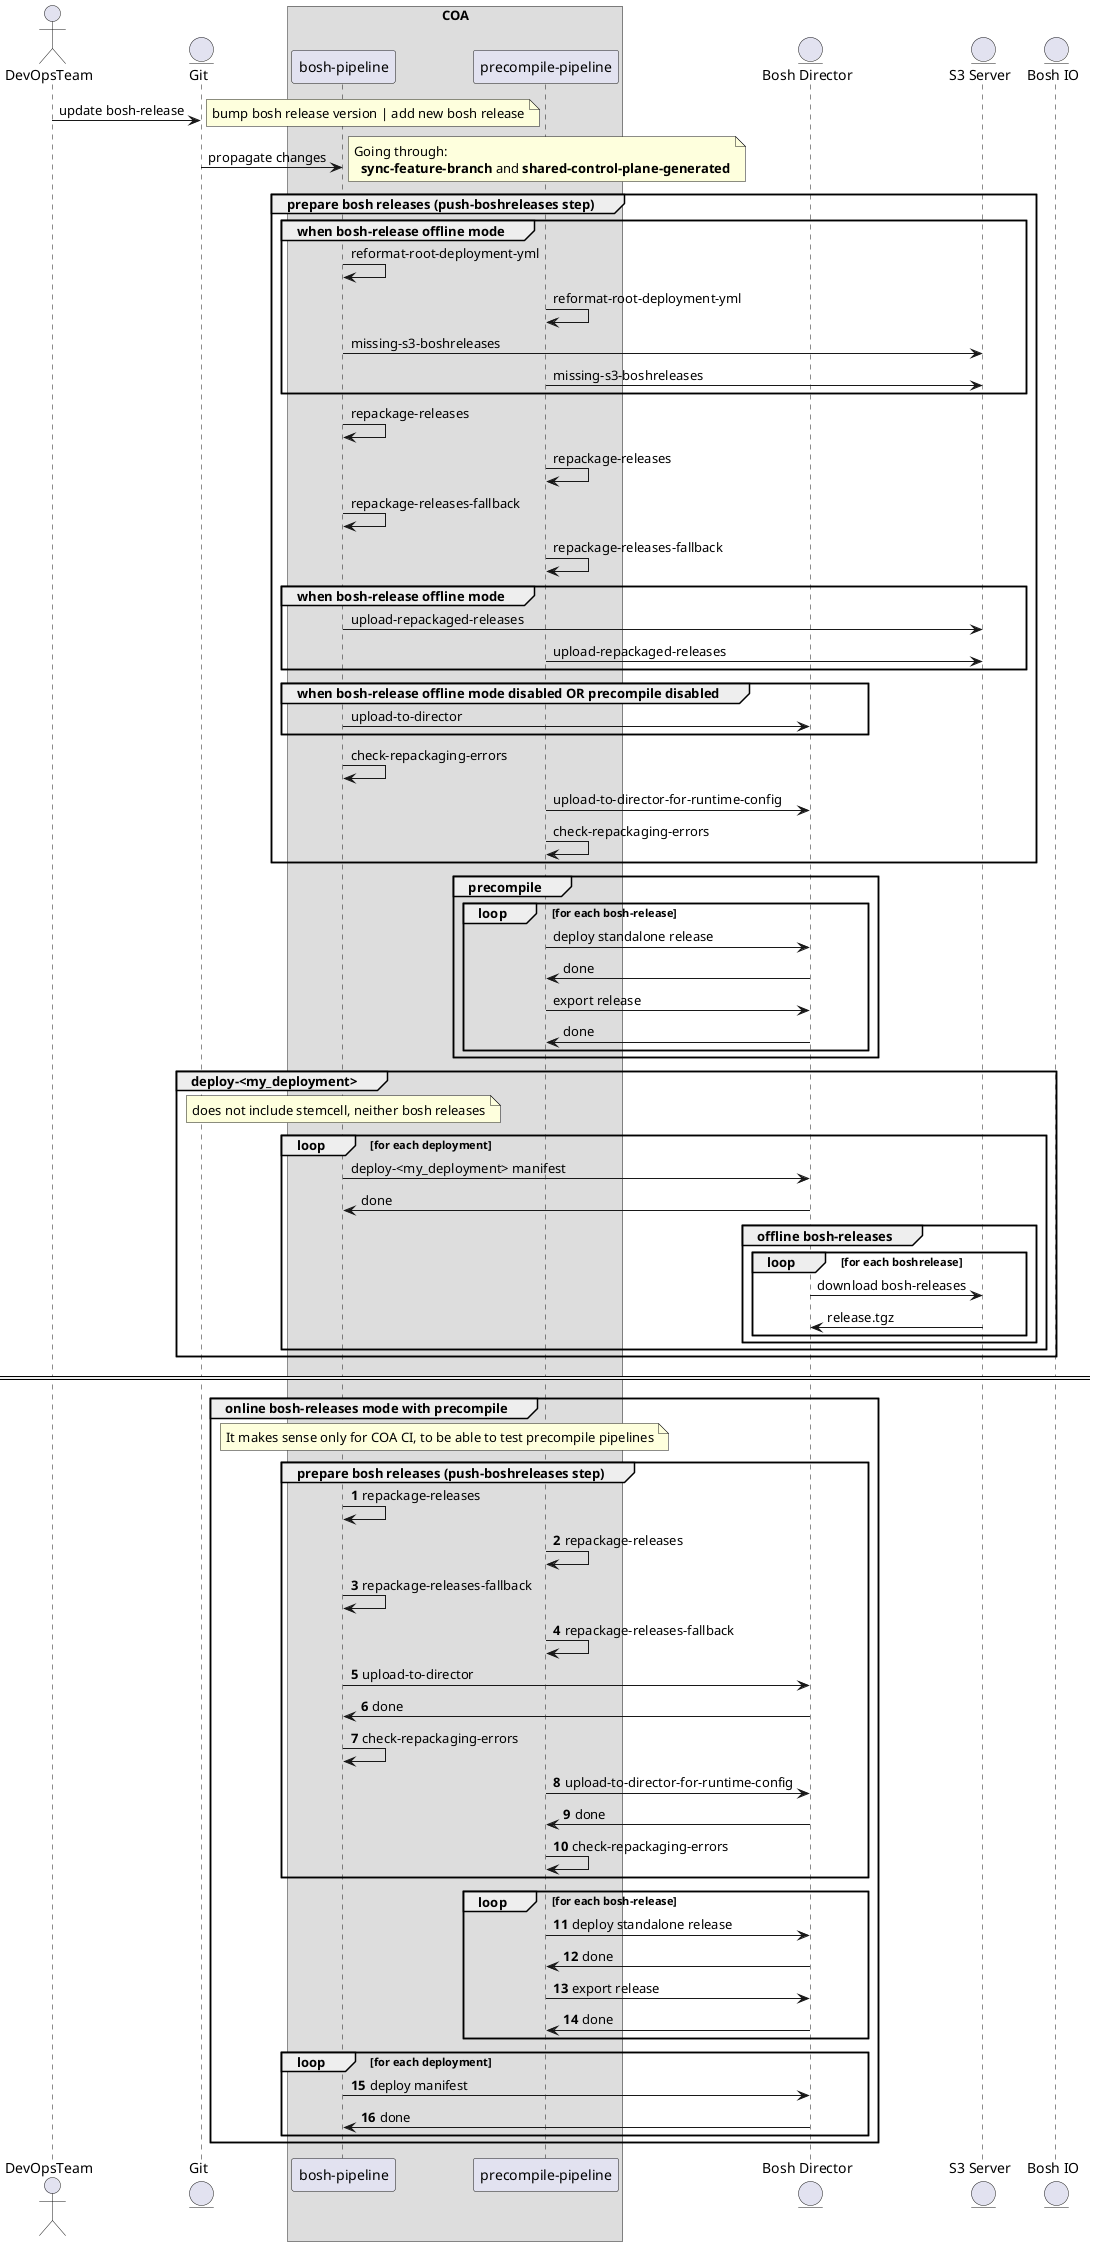 @startuml
 actor DevOpsTeam as team

 entity Git
 box COA
    participant "bosh-pipeline"
    participant "precompile-pipeline"
 end box

 entity "Bosh Director" as bosh
 entity "S3 Server" as s3
 entity "Bosh IO" as boshio

 team -> Git: update bosh-release
 note right: bump bosh release version | add new bosh release
 Git -> "bosh-pipeline": propagate changes
 note right
  Going through:
    **sync-feature-branch** and **shared-control-plane-generated**
 end note


group prepare bosh releases (push-boshreleases step)
     group when bosh-release offline mode
         "bosh-pipeline" -> "bosh-pipeline": reformat-root-deployment-yml
         "precompile-pipeline" -> "precompile-pipeline": reformat-root-deployment-yml
         "bosh-pipeline" -> s3: missing-s3-boshreleases
         "precompile-pipeline" -> s3: missing-s3-boshreleases
     end group
     "bosh-pipeline" -> "bosh-pipeline": repackage-releases
     "precompile-pipeline" -> "precompile-pipeline": repackage-releases
     "bosh-pipeline" -> "bosh-pipeline": repackage-releases-fallback
     "precompile-pipeline" -> "precompile-pipeline": repackage-releases-fallback
     group when bosh-release offline mode
         "bosh-pipeline" -> s3: upload-repackaged-releases
         "precompile-pipeline" -> s3: upload-repackaged-releases
     end group

     group when bosh-release offline mode disabled OR precompile disabled
        "bosh-pipeline" -> bosh: upload-to-director
     end group
    "bosh-pipeline" -> "bosh-pipeline": check-repackaging-errors
    "precompile-pipeline" -> bosh:  upload-to-director-for-runtime-config
    "precompile-pipeline" -> "precompile-pipeline":  check-repackaging-errors
end group

    group precompile
        loop for each bosh-release
        "precompile-pipeline" -> bosh: deploy standalone release
        bosh -> "precompile-pipeline": done
        "precompile-pipeline" -> bosh: export release
        bosh -> "precompile-pipeline": done
        end

    end

 group deploy-<my_deployment>
    note over "bosh-pipeline": does not include stemcell, neither bosh releases
    loop for each deployment
        "bosh-pipeline" -> bosh: deploy-<my_deployment> manifest
        bosh -> "bosh-pipeline": done

         group offline bosh-releases
            loop for each boshrelease
                bosh -> s3: download bosh-releases
                s3 -> bosh: release.tgz
            end

         end group

    end

  end group
== ==
  group online bosh-releases mode with precompile
    note over "precompile-pipeline", "bosh-pipeline": It makes sense only for COA CI, to be able to test precompile pipelines
    autonumber
    group prepare bosh releases (push-boshreleases step)
     "bosh-pipeline" -> "bosh-pipeline": repackage-releases
     "precompile-pipeline" -> "precompile-pipeline": repackage-releases
     "bosh-pipeline" -> "bosh-pipeline": repackage-releases-fallback
     "precompile-pipeline" -> "precompile-pipeline": repackage-releases-fallback

    "bosh-pipeline" -> bosh: upload-to-director
    bosh -> "bosh-pipeline": done
    "bosh-pipeline" -> "bosh-pipeline": check-repackaging-errors
    "precompile-pipeline" -> bosh:  upload-to-director-for-runtime-config
    bosh -> "precompile-pipeline": done
    "precompile-pipeline" -> "precompile-pipeline":  check-repackaging-errors
    end group

    loop for each bosh-release
        "precompile-pipeline" -> bosh: deploy standalone release
        bosh -> "precompile-pipeline": done
        "precompile-pipeline" -> bosh: export release
        bosh -> "precompile-pipeline": done
    end

    loop for each deployment
        "bosh-pipeline" -> bosh: deploy manifest
        bosh -> "bosh-pipeline": done
    end
  end

@enduml